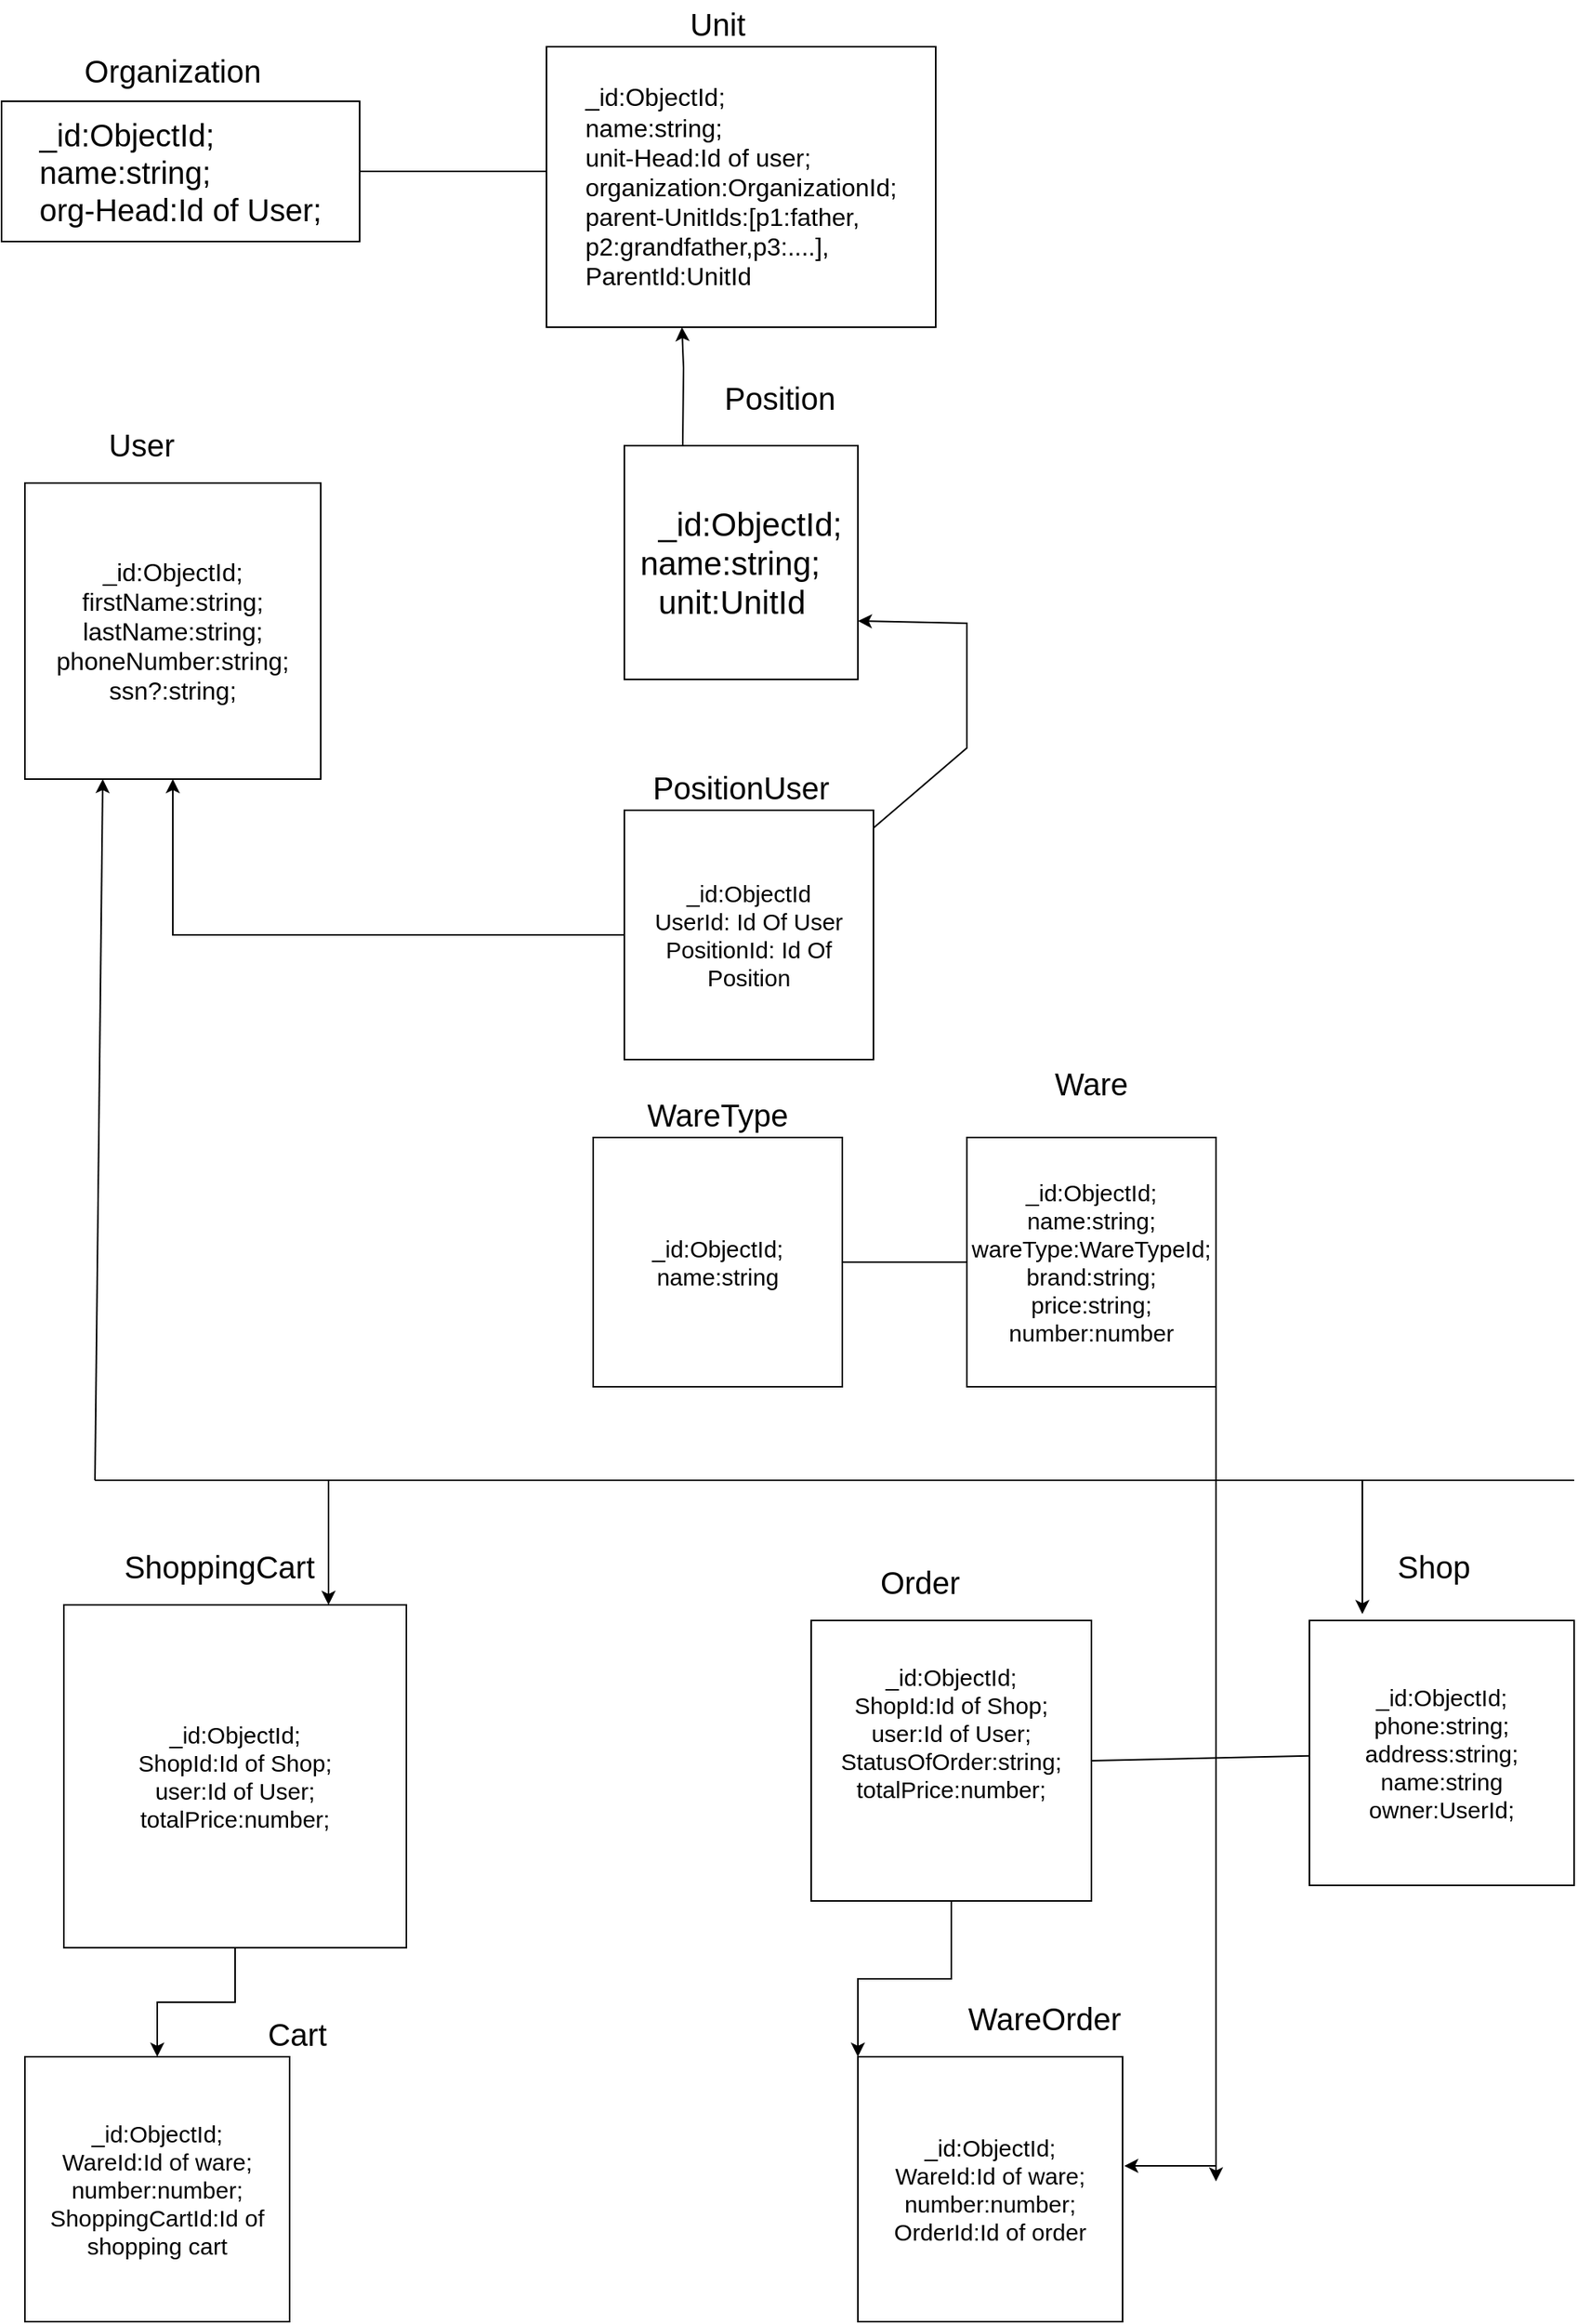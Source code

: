 <mxfile version="17.4.3" type="github">
  <diagram id="evLlXJ1vAEk7Vaz2wlL_" name="Page-1">
    <mxGraphModel dx="1262" dy="667" grid="1" gridSize="10" guides="1" tooltips="1" connect="1" arrows="1" fold="1" page="1" pageScale="1" pageWidth="1100" pageHeight="1700" math="0" shadow="0">
      <root>
        <mxCell id="0" />
        <mxCell id="1" parent="0" />
        <mxCell id="uD09eHVvySuT4ISVIMRk-1" value="&lt;div style=&quot;font-size: 16px&quot; align=&quot;left&quot;&gt;&lt;font style=&quot;font-size: 16px&quot;&gt;_id:ObjectId;&lt;/font&gt;&lt;/div&gt;&lt;div style=&quot;font-size: 16px&quot; align=&quot;left&quot;&gt;&lt;font style=&quot;font-size: 16px&quot;&gt;name:string;&lt;br style=&quot;font-size: 16px&quot;&gt;&lt;/font&gt;&lt;/div&gt;&lt;div style=&quot;font-size: 16px&quot; align=&quot;left&quot;&gt;&lt;font style=&quot;font-size: 16px&quot;&gt;unit-Head:Id of user;&lt;/font&gt;&lt;/div&gt;&lt;div style=&quot;font-size: 16px&quot; align=&quot;left&quot;&gt;&lt;font style=&quot;font-size: 16px&quot;&gt;organization:OrganizationId;&lt;br style=&quot;font-size: 16px&quot;&gt;&lt;/font&gt;&lt;/div&gt;&lt;div style=&quot;font-size: 16px&quot; align=&quot;left&quot;&gt;&lt;font style=&quot;font-size: 16px&quot;&gt;parent-UnitIds:[p1:father,&lt;/font&gt;&lt;/div&gt;&lt;div style=&quot;font-size: 16px&quot; align=&quot;left&quot;&gt;&lt;font style=&quot;font-size: 16px&quot;&gt;p2:grandfather,p3:....],&lt;/font&gt;&lt;/div&gt;&lt;div style=&quot;font-size: 16px&quot; align=&quot;left&quot;&gt;&lt;font style=&quot;font-size: 16px&quot;&gt;ParentId:UnitId&lt;br style=&quot;font-size: 16px&quot;&gt;&lt;/font&gt;&lt;/div&gt;" style="rounded=0;whiteSpace=wrap;html=1;fontSize=16;" vertex="1" parent="1">
          <mxGeometry x="370" y="40" width="250" height="180" as="geometry" />
        </mxCell>
        <mxCell id="uD09eHVvySuT4ISVIMRk-2" value="Unit" style="text;html=1;strokeColor=none;fillColor=none;align=center;verticalAlign=middle;whiteSpace=wrap;rounded=0;fontSize=20;" vertex="1" parent="1">
          <mxGeometry x="450" y="10" width="60" height="30" as="geometry" />
        </mxCell>
        <mxCell id="uD09eHVvySuT4ISVIMRk-3" value="&lt;div style=&quot;font-size: 20px&quot; align=&quot;left&quot;&gt;&lt;font style=&quot;font-size: 20px&quot;&gt;_id:ObjectId;&lt;/font&gt;&lt;/div&gt;&lt;div style=&quot;font-size: 20px&quot; align=&quot;left&quot;&gt;&lt;font style=&quot;font-size: 20px&quot;&gt;name:string;&lt;br&gt;&lt;/font&gt;&lt;/div&gt;&lt;div style=&quot;font-size: 20px&quot; align=&quot;left&quot;&gt;&lt;font style=&quot;font-size: 20px&quot;&gt;org-Head:Id of User;&lt;/font&gt;&lt;/div&gt;" style="rounded=0;whiteSpace=wrap;html=1;" vertex="1" parent="1">
          <mxGeometry x="20" y="75" width="230" height="90" as="geometry" />
        </mxCell>
        <mxCell id="uD09eHVvySuT4ISVIMRk-4" value="Organization" style="text;html=1;strokeColor=none;fillColor=none;align=center;verticalAlign=middle;whiteSpace=wrap;rounded=0;fontSize=20;" vertex="1" parent="1">
          <mxGeometry x="100" y="40" width="60" height="30" as="geometry" />
        </mxCell>
        <mxCell id="uD09eHVvySuT4ISVIMRk-5" value="" style="endArrow=none;html=1;rounded=0;fontSize=16;exitX=1;exitY=0.5;exitDx=0;exitDy=0;entryX=0;entryY=0.5;entryDx=0;entryDy=0;" edge="1" parent="1" source="uD09eHVvySuT4ISVIMRk-3">
          <mxGeometry width="50" height="50" relative="1" as="geometry">
            <mxPoint x="410" y="290" as="sourcePoint" />
            <mxPoint x="370" y="120" as="targetPoint" />
          </mxGeometry>
        </mxCell>
        <mxCell id="uD09eHVvySuT4ISVIMRk-6" value="Position" style="text;html=1;strokeColor=none;fillColor=none;align=center;verticalAlign=middle;whiteSpace=wrap;rounded=0;fontSize=20;" vertex="1" parent="1">
          <mxGeometry x="490" y="250" width="60" height="30" as="geometry" />
        </mxCell>
        <mxCell id="uD09eHVvySuT4ISVIMRk-7" value="&lt;div style=&quot;font-size: 21px&quot; align=&quot;left&quot;&gt;&lt;font style=&quot;font-size: 21px&quot;&gt;&amp;nbsp; _id:ObjectId;&lt;/font&gt;&lt;/div&gt;&lt;div style=&quot;font-size: 21px&quot; align=&quot;left&quot;&gt;&lt;font style=&quot;font-size: 21px&quot;&gt;&lt;span&gt;  &lt;/span&gt;name:string;&lt;/font&gt;&lt;/div&gt;&lt;div style=&quot;font-size: 21px&quot; align=&quot;left&quot;&gt;&lt;font style=&quot;font-size: 21px&quot;&gt;&amp;nbsp; unit:UnitId&lt;br&gt;&lt;/font&gt;&lt;/div&gt;" style="whiteSpace=wrap;html=1;aspect=fixed;fontSize=16;" vertex="1" parent="1">
          <mxGeometry x="420" y="296.04" width="150" height="150" as="geometry" />
        </mxCell>
        <mxCell id="uD09eHVvySuT4ISVIMRk-8" value="" style="endArrow=classic;html=1;rounded=0;fontSize=21;entryX=0.328;entryY=1.022;entryDx=0;entryDy=0;entryPerimeter=0;exitX=0.25;exitY=0;exitDx=0;exitDy=0;" edge="1" parent="1" source="uD09eHVvySuT4ISVIMRk-7">
          <mxGeometry width="50" height="50" relative="1" as="geometry">
            <mxPoint x="415" y="316.04" as="sourcePoint" />
            <mxPoint x="457" y="220.0" as="targetPoint" />
            <Array as="points">
              <mxPoint x="458" y="246.04" />
            </Array>
          </mxGeometry>
        </mxCell>
        <mxCell id="uD09eHVvySuT4ISVIMRk-9" value="&lt;div&gt;&lt;font size=&quot;3&quot;&gt;_id:ObjectId;&lt;/font&gt;&lt;/div&gt;&lt;div&gt;&lt;font size=&quot;3&quot;&gt;firstName:string;&lt;/font&gt;&lt;/div&gt;&lt;div&gt;&lt;font size=&quot;3&quot;&gt;lastName:string;&lt;/font&gt;&lt;/div&gt;&lt;div&gt;&lt;font size=&quot;3&quot;&gt;phoneNumber:string;&lt;/font&gt;&lt;/div&gt;&lt;div&gt;&lt;font size=&quot;3&quot;&gt;ssn?:string;&lt;/font&gt;&lt;/div&gt;" style="whiteSpace=wrap;html=1;aspect=fixed;" vertex="1" parent="1">
          <mxGeometry x="35" y="320" width="190" height="190" as="geometry" />
        </mxCell>
        <mxCell id="uD09eHVvySuT4ISVIMRk-10" value="User" style="text;html=1;strokeColor=none;fillColor=none;align=center;verticalAlign=middle;whiteSpace=wrap;rounded=0;fontSize=20;" vertex="1" parent="1">
          <mxGeometry x="80" y="280" width="60" height="30" as="geometry" />
        </mxCell>
        <mxCell id="uD09eHVvySuT4ISVIMRk-14" style="edgeStyle=orthogonalEdgeStyle;rounded=0;orthogonalLoop=1;jettySize=auto;html=1;exitX=0;exitY=0.5;exitDx=0;exitDy=0;entryX=0.5;entryY=1;entryDx=0;entryDy=0;fontSize=15;" edge="1" parent="1" source="uD09eHVvySuT4ISVIMRk-11" target="uD09eHVvySuT4ISVIMRk-9">
          <mxGeometry relative="1" as="geometry" />
        </mxCell>
        <mxCell id="uD09eHVvySuT4ISVIMRk-11" value="&lt;div style=&quot;font-size: 15px&quot;&gt;&lt;font style=&quot;font-size: 15px&quot;&gt;_id:ObjectId&lt;/font&gt;&lt;/div&gt;&lt;div style=&quot;font-size: 15px&quot;&gt;&lt;font style=&quot;font-size: 15px&quot;&gt;UserId: Id Of User&lt;/font&gt;&lt;/div&gt;&lt;div style=&quot;font-size: 15px&quot;&gt;&lt;font style=&quot;font-size: 15px&quot;&gt;PositionId: Id Of Position&lt;br&gt;&lt;/font&gt;&lt;/div&gt;" style="whiteSpace=wrap;html=1;aspect=fixed;align=center;" vertex="1" parent="1">
          <mxGeometry x="420" y="530" width="160" height="160" as="geometry" />
        </mxCell>
        <mxCell id="uD09eHVvySuT4ISVIMRk-12" value="PositionUser" style="text;html=1;strokeColor=none;fillColor=none;align=center;verticalAlign=middle;whiteSpace=wrap;rounded=0;fontSize=20;" vertex="1" parent="1">
          <mxGeometry x="465" y="500" width="60" height="30" as="geometry" />
        </mxCell>
        <mxCell id="uD09eHVvySuT4ISVIMRk-15" value="" style="endArrow=classic;html=1;rounded=0;fontSize=15;entryX=1;entryY=0.75;entryDx=0;entryDy=0;" edge="1" parent="1" source="uD09eHVvySuT4ISVIMRk-11" target="uD09eHVvySuT4ISVIMRk-7">
          <mxGeometry width="50" height="50" relative="1" as="geometry">
            <mxPoint x="470" y="470" as="sourcePoint" />
            <mxPoint x="520" y="420" as="targetPoint" />
            <Array as="points">
              <mxPoint x="640" y="490" />
              <mxPoint x="640" y="410" />
            </Array>
          </mxGeometry>
        </mxCell>
        <mxCell id="uD09eHVvySuT4ISVIMRk-16" value="&lt;div&gt;_id:ObjectId;&lt;/div&gt;&lt;div&gt;name:string;&lt;/div&gt;&lt;div&gt;wareType:WareTypeId;&lt;/div&gt;&lt;div&gt;brand:string;&lt;/div&gt;&lt;div&gt;price:string;&lt;/div&gt;&lt;div&gt;number:number&lt;br&gt;&lt;/div&gt;" style="whiteSpace=wrap;html=1;aspect=fixed;fontSize=15;" vertex="1" parent="1">
          <mxGeometry x="640" y="740" width="160" height="160" as="geometry" />
        </mxCell>
        <mxCell id="uD09eHVvySuT4ISVIMRk-17" value="&lt;div&gt;_id:ObjectId;&lt;/div&gt;&lt;div&gt;name:string&lt;br&gt;&lt;/div&gt;" style="whiteSpace=wrap;html=1;aspect=fixed;fontSize=15;" vertex="1" parent="1">
          <mxGeometry x="400" y="740" width="160" height="160" as="geometry" />
        </mxCell>
        <mxCell id="uD09eHVvySuT4ISVIMRk-18" value="Ware" style="text;html=1;strokeColor=none;fillColor=none;align=center;verticalAlign=middle;whiteSpace=wrap;rounded=0;fontSize=20;" vertex="1" parent="1">
          <mxGeometry x="690" y="690" width="60" height="30" as="geometry" />
        </mxCell>
        <mxCell id="uD09eHVvySuT4ISVIMRk-19" value="WareType" style="text;html=1;strokeColor=none;fillColor=none;align=center;verticalAlign=middle;whiteSpace=wrap;rounded=0;fontSize=20;" vertex="1" parent="1">
          <mxGeometry x="450" y="710" width="60" height="30" as="geometry" />
        </mxCell>
        <mxCell id="uD09eHVvySuT4ISVIMRk-20" value="" style="endArrow=none;html=1;rounded=0;fontSize=15;exitX=1;exitY=0.5;exitDx=0;exitDy=0;entryX=0;entryY=0.5;entryDx=0;entryDy=0;" edge="1" parent="1" source="uD09eHVvySuT4ISVIMRk-17" target="uD09eHVvySuT4ISVIMRk-16">
          <mxGeometry width="50" height="50" relative="1" as="geometry">
            <mxPoint x="590" y="860" as="sourcePoint" />
            <mxPoint x="640" y="810" as="targetPoint" />
          </mxGeometry>
        </mxCell>
        <mxCell id="uD09eHVvySuT4ISVIMRk-37" style="edgeStyle=orthogonalEdgeStyle;rounded=0;orthogonalLoop=1;jettySize=auto;html=1;entryX=0;entryY=0;entryDx=0;entryDy=0;fontSize=15;" edge="1" parent="1" source="uD09eHVvySuT4ISVIMRk-21" target="uD09eHVvySuT4ISVIMRk-35">
          <mxGeometry relative="1" as="geometry" />
        </mxCell>
        <mxCell id="uD09eHVvySuT4ISVIMRk-21" value="&lt;div&gt;_id:ObjectId;&lt;/div&gt;&lt;div&gt;ShopId:Id of Shop;&lt;/div&gt;&lt;div&gt;user:Id of User;&lt;/div&gt;&lt;div&gt;StatusOfOrder:string;&lt;/div&gt;&lt;div&gt;totalPrice:number;&lt;/div&gt;&lt;div&gt;&lt;br&gt;&lt;/div&gt;&lt;div&gt;&lt;br&gt;&lt;/div&gt;" style="whiteSpace=wrap;html=1;aspect=fixed;fontSize=15;" vertex="1" parent="1">
          <mxGeometry x="540" y="1050" width="180" height="180" as="geometry" />
        </mxCell>
        <mxCell id="uD09eHVvySuT4ISVIMRk-22" value="Order" style="text;html=1;strokeColor=none;fillColor=none;align=center;verticalAlign=middle;whiteSpace=wrap;rounded=0;fontSize=20;" vertex="1" parent="1">
          <mxGeometry x="580" y="1010" width="60" height="30" as="geometry" />
        </mxCell>
        <mxCell id="uD09eHVvySuT4ISVIMRk-40" style="edgeStyle=orthogonalEdgeStyle;rounded=0;orthogonalLoop=1;jettySize=auto;html=1;fontSize=15;" edge="1" parent="1" source="uD09eHVvySuT4ISVIMRk-23" target="uD09eHVvySuT4ISVIMRk-39">
          <mxGeometry relative="1" as="geometry" />
        </mxCell>
        <mxCell id="uD09eHVvySuT4ISVIMRk-23" value="&lt;div&gt;_id:ObjectId;&lt;/div&gt;&lt;div&gt;ShopId:Id of Shop;&lt;/div&gt;&lt;div&gt;user:Id of User;&lt;/div&gt;&lt;div&gt;totalPrice:number;&lt;/div&gt;" style="whiteSpace=wrap;html=1;aspect=fixed;fontSize=15;" vertex="1" parent="1">
          <mxGeometry x="60" y="1040" width="220" height="220" as="geometry" />
        </mxCell>
        <mxCell id="uD09eHVvySuT4ISVIMRk-24" value="ShoppingCart" style="text;html=1;strokeColor=none;fillColor=none;align=center;verticalAlign=middle;whiteSpace=wrap;rounded=0;fontSize=20;" vertex="1" parent="1">
          <mxGeometry x="130" y="1000" width="60" height="30" as="geometry" />
        </mxCell>
        <mxCell id="uD09eHVvySuT4ISVIMRk-25" value="&lt;div&gt;_id:ObjectId;&lt;/div&gt;&lt;div&gt;phone:string;&lt;/div&gt;&lt;div&gt;address:string;&lt;/div&gt;&lt;div&gt;name:string&lt;/div&gt;&lt;div&gt;owner:UserId;&lt;/div&gt;" style="whiteSpace=wrap;html=1;aspect=fixed;fontSize=15;" vertex="1" parent="1">
          <mxGeometry x="860" y="1050" width="170" height="170" as="geometry" />
        </mxCell>
        <mxCell id="uD09eHVvySuT4ISVIMRk-26" value="Shop" style="text;html=1;strokeColor=none;fillColor=none;align=center;verticalAlign=middle;whiteSpace=wrap;rounded=0;fontSize=20;" vertex="1" parent="1">
          <mxGeometry x="910" y="1000" width="60" height="30" as="geometry" />
        </mxCell>
        <mxCell id="uD09eHVvySuT4ISVIMRk-27" value="" style="endArrow=classic;html=1;rounded=0;fontSize=15;" edge="1" parent="1">
          <mxGeometry width="50" height="50" relative="1" as="geometry">
            <mxPoint x="80" y="960" as="sourcePoint" />
            <mxPoint x="85" y="510" as="targetPoint" />
          </mxGeometry>
        </mxCell>
        <mxCell id="uD09eHVvySuT4ISVIMRk-28" value="" style="endArrow=none;html=1;rounded=0;fontSize=15;" edge="1" parent="1">
          <mxGeometry width="50" height="50" relative="1" as="geometry">
            <mxPoint x="80" y="960" as="sourcePoint" />
            <mxPoint x="1030" y="960" as="targetPoint" />
            <Array as="points" />
          </mxGeometry>
        </mxCell>
        <mxCell id="uD09eHVvySuT4ISVIMRk-31" value="" style="endArrow=classic;html=1;rounded=0;fontSize=15;entryX=0.2;entryY=-0.024;entryDx=0;entryDy=0;entryPerimeter=0;" edge="1" parent="1" target="uD09eHVvySuT4ISVIMRk-25">
          <mxGeometry width="50" height="50" relative="1" as="geometry">
            <mxPoint x="894" y="960" as="sourcePoint" />
            <mxPoint x="520" y="790" as="targetPoint" />
          </mxGeometry>
        </mxCell>
        <mxCell id="uD09eHVvySuT4ISVIMRk-32" value="" style="endArrow=none;html=1;rounded=0;fontSize=15;exitX=1;exitY=0.5;exitDx=0;exitDy=0;" edge="1" parent="1" source="uD09eHVvySuT4ISVIMRk-21" target="uD09eHVvySuT4ISVIMRk-25">
          <mxGeometry width="50" height="50" relative="1" as="geometry">
            <mxPoint x="470" y="1040" as="sourcePoint" />
            <mxPoint x="520" y="990" as="targetPoint" />
          </mxGeometry>
        </mxCell>
        <mxCell id="uD09eHVvySuT4ISVIMRk-34" value="WareOrder" style="text;html=1;strokeColor=none;fillColor=none;align=center;verticalAlign=middle;whiteSpace=wrap;rounded=0;fontSize=20;" vertex="1" parent="1">
          <mxGeometry x="660" y="1290" width="60" height="30" as="geometry" />
        </mxCell>
        <mxCell id="uD09eHVvySuT4ISVIMRk-35" value="&lt;div&gt;_id:ObjectId;&lt;/div&gt;&lt;div&gt;WareId:Id of ware;&lt;/div&gt;&lt;div&gt;number:number;&lt;/div&gt;&lt;div&gt;OrderId:Id of order&lt;br&gt;&lt;/div&gt;" style="whiteSpace=wrap;html=1;aspect=fixed;fontSize=15;" vertex="1" parent="1">
          <mxGeometry x="570" y="1330" width="170" height="170" as="geometry" />
        </mxCell>
        <mxCell id="uD09eHVvySuT4ISVIMRk-38" value="Cart" style="text;html=1;strokeColor=none;fillColor=none;align=center;verticalAlign=middle;whiteSpace=wrap;rounded=0;fontSize=20;" vertex="1" parent="1">
          <mxGeometry x="180" y="1300" width="60" height="30" as="geometry" />
        </mxCell>
        <mxCell id="uD09eHVvySuT4ISVIMRk-39" value="&lt;div&gt;_id:ObjectId;&lt;/div&gt;&lt;div&gt;WareId:Id of ware;&lt;/div&gt;&lt;div&gt;number:number;&lt;/div&gt;&lt;div&gt;ShoppingCartId:Id of shopping cart&lt;br&gt;&lt;/div&gt;" style="whiteSpace=wrap;html=1;aspect=fixed;fontSize=15;" vertex="1" parent="1">
          <mxGeometry x="35" y="1330" width="170" height="170" as="geometry" />
        </mxCell>
        <mxCell id="uD09eHVvySuT4ISVIMRk-41" value="" style="endArrow=classic;html=1;rounded=0;fontSize=15;" edge="1" parent="1">
          <mxGeometry width="50" height="50" relative="1" as="geometry">
            <mxPoint x="230" y="960" as="sourcePoint" />
            <mxPoint x="230" y="1040" as="targetPoint" />
          </mxGeometry>
        </mxCell>
        <mxCell id="uD09eHVvySuT4ISVIMRk-42" value="" style="endArrow=classic;html=1;rounded=0;fontSize=15;exitX=1;exitY=1;exitDx=0;exitDy=0;" edge="1" parent="1" source="uD09eHVvySuT4ISVIMRk-16">
          <mxGeometry width="50" height="50" relative="1" as="geometry">
            <mxPoint x="730" y="970" as="sourcePoint" />
            <mxPoint x="800" y="1410" as="targetPoint" />
          </mxGeometry>
        </mxCell>
        <mxCell id="uD09eHVvySuT4ISVIMRk-43" value="" style="endArrow=classic;html=1;rounded=0;fontSize=15;entryX=1.006;entryY=0.412;entryDx=0;entryDy=0;entryPerimeter=0;" edge="1" parent="1" target="uD09eHVvySuT4ISVIMRk-35">
          <mxGeometry width="50" height="50" relative="1" as="geometry">
            <mxPoint x="800" y="1400" as="sourcePoint" />
            <mxPoint x="810" y="1410" as="targetPoint" />
          </mxGeometry>
        </mxCell>
      </root>
    </mxGraphModel>
  </diagram>
</mxfile>
